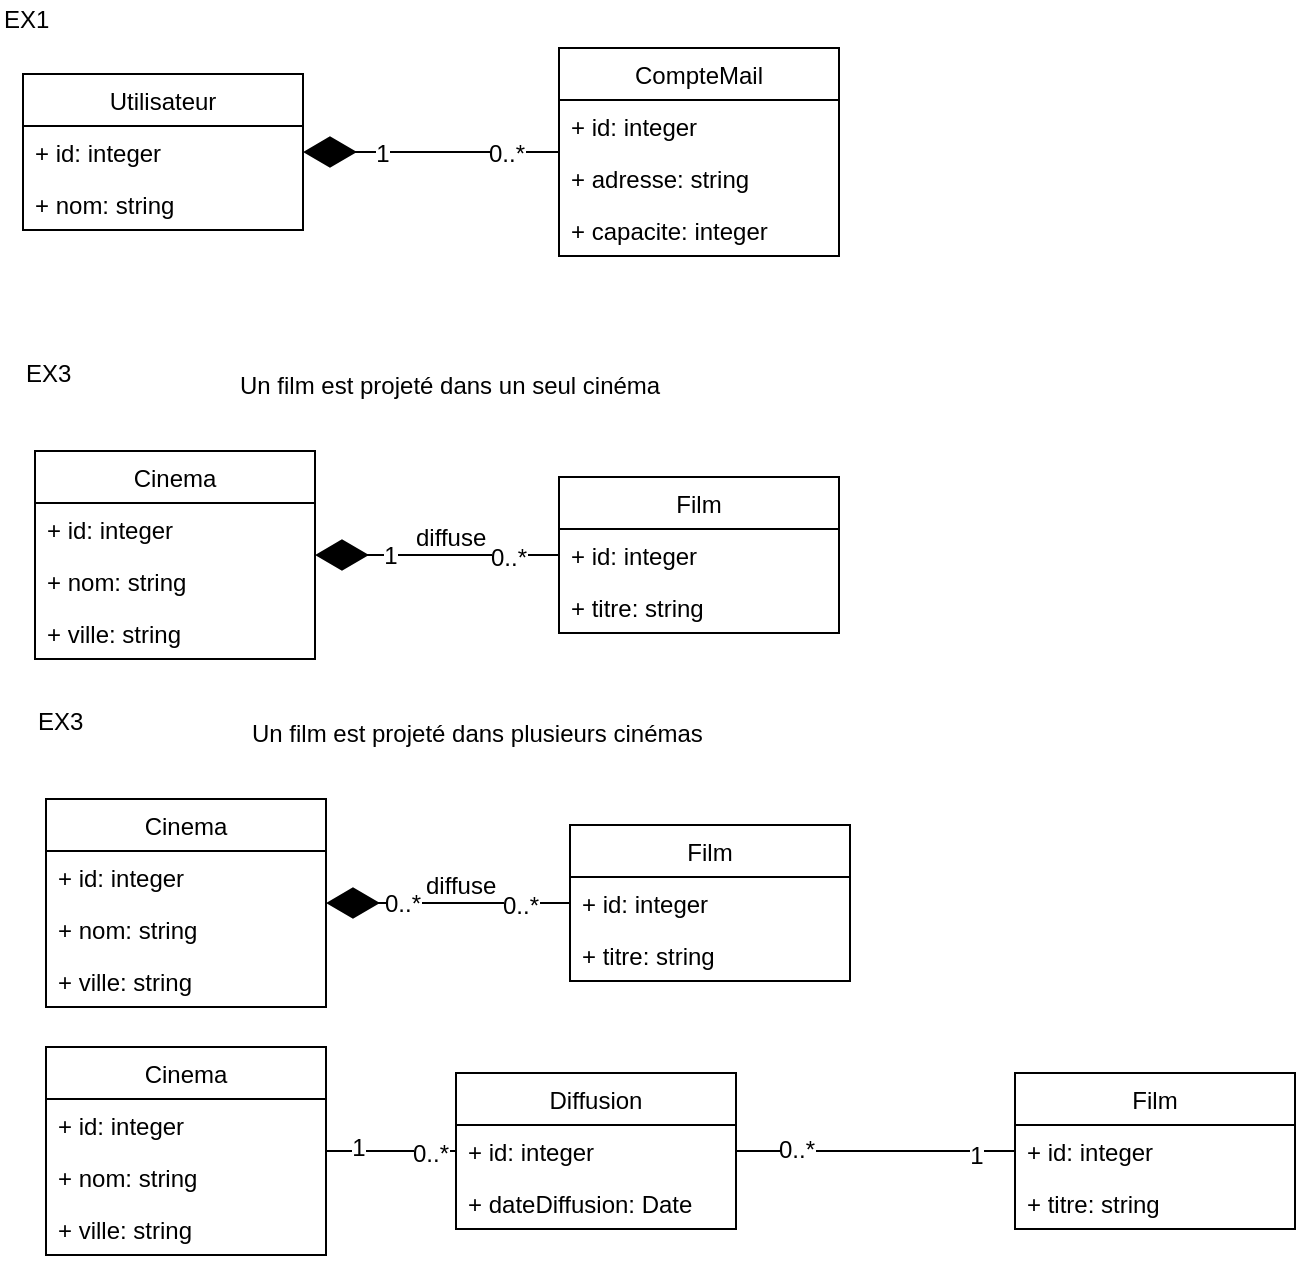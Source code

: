<mxfile version="12.2.4" pages="1"><diagram id="WSln8rpcU_Y2hsrroVVx" name="Page-1"><mxGraphModel dx="744" dy="592" grid="0" gridSize="10" guides="1" tooltips="1" connect="1" arrows="1" fold="1" page="0" pageScale="1" pageWidth="827" pageHeight="1169" math="0" shadow="0"><root><mxCell id="0"/><mxCell id="1" parent="0"/><mxCell id="455" value="Utilisateur" style="swimlane;fontStyle=0;childLayout=stackLayout;horizontal=1;startSize=26;fillColor=none;horizontalStack=0;resizeParent=1;resizeParentMax=0;resizeLast=0;collapsible=1;marginBottom=0;" parent="1" vertex="1"><mxGeometry x="-218.5" y="91" width="140" height="78" as="geometry"/></mxCell><mxCell id="456" value="+ id: integer" style="text;strokeColor=none;fillColor=none;align=left;verticalAlign=top;spacingLeft=4;spacingRight=4;overflow=hidden;rotatable=0;points=[[0,0.5],[1,0.5]];portConstraint=eastwest;" parent="455" vertex="1"><mxGeometry y="26" width="140" height="26" as="geometry"/></mxCell><mxCell id="457" value="+ nom: string" style="text;strokeColor=none;fillColor=none;align=left;verticalAlign=top;spacingLeft=4;spacingRight=4;overflow=hidden;rotatable=0;points=[[0,0.5],[1,0.5]];portConstraint=eastwest;" parent="455" vertex="1"><mxGeometry y="52" width="140" height="26" as="geometry"/></mxCell><mxCell id="459" value="CompteMail" style="swimlane;fontStyle=0;childLayout=stackLayout;horizontal=1;startSize=26;fillColor=none;horizontalStack=0;resizeParent=1;resizeParentMax=0;resizeLast=0;collapsible=1;marginBottom=0;" parent="1" vertex="1"><mxGeometry x="49.5" y="78" width="140" height="104" as="geometry"/></mxCell><mxCell id="463" value="+ id: integer" style="text;strokeColor=none;fillColor=none;align=left;verticalAlign=top;spacingLeft=4;spacingRight=4;overflow=hidden;rotatable=0;points=[[0,0.5],[1,0.5]];portConstraint=eastwest;" parent="459" vertex="1"><mxGeometry y="26" width="140" height="26" as="geometry"/></mxCell><mxCell id="460" value="+ adresse: string" style="text;strokeColor=none;fillColor=none;align=left;verticalAlign=top;spacingLeft=4;spacingRight=4;overflow=hidden;rotatable=0;points=[[0,0.5],[1,0.5]];portConstraint=eastwest;" parent="459" vertex="1"><mxGeometry y="52" width="140" height="26" as="geometry"/></mxCell><mxCell id="461" value="+ capacite: integer" style="text;strokeColor=none;fillColor=none;align=left;verticalAlign=top;spacingLeft=4;spacingRight=4;overflow=hidden;rotatable=0;points=[[0,0.5],[1,0.5]];portConstraint=eastwest;" parent="459" vertex="1"><mxGeometry y="78" width="140" height="26" as="geometry"/></mxCell><mxCell id="464" value="" style="endArrow=diamondThin;endFill=1;endSize=24;html=1;" parent="1" source="459" target="455" edge="1"><mxGeometry width="160" relative="1" as="geometry"><mxPoint x="-219" y="319" as="sourcePoint"/><mxPoint x="-59" y="319" as="targetPoint"/></mxGeometry></mxCell><mxCell id="465" value="0..*" style="text;html=1;resizable=0;points=[];align=center;verticalAlign=middle;labelBackgroundColor=#ffffff;" parent="464" vertex="1" connectable="0"><mxGeometry x="-0.578" y="1" relative="1" as="geometry"><mxPoint as="offset"/></mxGeometry></mxCell><mxCell id="466" value="1" style="text;html=1;resizable=0;points=[];align=center;verticalAlign=middle;labelBackgroundColor=#ffffff;" parent="464" vertex="1" connectable="0"><mxGeometry x="0.565" y="-1" relative="1" as="geometry"><mxPoint x="11" y="1.5" as="offset"/></mxGeometry></mxCell><mxCell id="467" value="EX1" style="text;html=1;resizable=0;points=[];autosize=1;align=left;verticalAlign=top;spacingTop=-4;" parent="1" vertex="1"><mxGeometry x="-230" y="54" width="33" height="13" as="geometry"/></mxCell><mxCell id="468" value="EX3" style="text;html=1;resizable=0;points=[];autosize=1;align=left;verticalAlign=top;spacingTop=-4;" parent="1" vertex="1"><mxGeometry x="-219" y="231" width="33" height="13" as="geometry"/></mxCell><mxCell id="469" value="Cinema" style="swimlane;fontStyle=0;childLayout=stackLayout;horizontal=1;startSize=26;fillColor=none;horizontalStack=0;resizeParent=1;resizeParentMax=0;resizeLast=0;collapsible=1;marginBottom=0;" parent="1" vertex="1"><mxGeometry x="-212.5" y="279.5" width="140" height="104" as="geometry"/></mxCell><mxCell id="470" value="+ id: integer" style="text;strokeColor=none;fillColor=none;align=left;verticalAlign=top;spacingLeft=4;spacingRight=4;overflow=hidden;rotatable=0;points=[[0,0.5],[1,0.5]];portConstraint=eastwest;" parent="469" vertex="1"><mxGeometry y="26" width="140" height="26" as="geometry"/></mxCell><mxCell id="480" value="+ nom: string" style="text;strokeColor=none;fillColor=none;align=left;verticalAlign=top;spacingLeft=4;spacingRight=4;overflow=hidden;rotatable=0;points=[[0,0.5],[1,0.5]];portConstraint=eastwest;" parent="469" vertex="1"><mxGeometry y="52" width="140" height="26" as="geometry"/></mxCell><mxCell id="471" value="+ ville: string" style="text;strokeColor=none;fillColor=none;align=left;verticalAlign=top;spacingLeft=4;spacingRight=4;overflow=hidden;rotatable=0;points=[[0,0.5],[1,0.5]];portConstraint=eastwest;" parent="469" vertex="1"><mxGeometry y="78" width="140" height="26" as="geometry"/></mxCell><mxCell id="472" value="Film" style="swimlane;fontStyle=0;childLayout=stackLayout;horizontal=1;startSize=26;fillColor=none;horizontalStack=0;resizeParent=1;resizeParentMax=0;resizeLast=0;collapsible=1;marginBottom=0;" parent="1" vertex="1"><mxGeometry x="49.5" y="292.5" width="140" height="78" as="geometry"/></mxCell><mxCell id="473" value="+ id: integer" style="text;strokeColor=none;fillColor=none;align=left;verticalAlign=top;spacingLeft=4;spacingRight=4;overflow=hidden;rotatable=0;points=[[0,0.5],[1,0.5]];portConstraint=eastwest;" parent="472" vertex="1"><mxGeometry y="26" width="140" height="26" as="geometry"/></mxCell><mxCell id="474" value="+ titre: string" style="text;strokeColor=none;fillColor=none;align=left;verticalAlign=top;spacingLeft=4;spacingRight=4;overflow=hidden;rotatable=0;points=[[0,0.5],[1,0.5]];portConstraint=eastwest;" parent="472" vertex="1"><mxGeometry y="52" width="140" height="26" as="geometry"/></mxCell><mxCell id="476" value="" style="endArrow=diamondThin;endFill=1;endSize=24;html=1;" parent="1" source="472" target="469" edge="1"><mxGeometry width="160" relative="1" as="geometry"><mxPoint x="-213" y="507.5" as="sourcePoint"/><mxPoint x="-53" y="507.5" as="targetPoint"/></mxGeometry></mxCell><mxCell id="477" value="0..*" style="text;html=1;resizable=0;points=[];align=center;verticalAlign=middle;labelBackgroundColor=#ffffff;" parent="476" vertex="1" connectable="0"><mxGeometry x="-0.578" y="1" relative="1" as="geometry"><mxPoint as="offset"/></mxGeometry></mxCell><mxCell id="478" value="1" style="text;html=1;resizable=0;points=[];align=center;verticalAlign=middle;labelBackgroundColor=#ffffff;" parent="476" vertex="1" connectable="0"><mxGeometry x="0.565" y="-1" relative="1" as="geometry"><mxPoint x="11" y="1.5" as="offset"/></mxGeometry></mxCell><mxCell id="481" value="Un film est projeté dans un seul cinéma" style="text;html=1;resizable=0;points=[];autosize=1;align=left;verticalAlign=top;spacingTop=-4;" parent="1" vertex="1"><mxGeometry x="-112" y="237" width="220" height="13" as="geometry"/></mxCell><mxCell id="482" value="diffuse" style="text;html=1;resizable=0;points=[];autosize=1;align=left;verticalAlign=top;spacingTop=-4;" parent="1" vertex="1"><mxGeometry x="-24.5" y="313" width="45" height="13" as="geometry"/></mxCell><mxCell id="483" value="EX3" style="text;html=1;resizable=0;points=[];autosize=1;align=left;verticalAlign=top;spacingTop=-4;" parent="1" vertex="1"><mxGeometry x="-213.5" y="405" width="33" height="13" as="geometry"/></mxCell><mxCell id="484" value="Cinema" style="swimlane;fontStyle=0;childLayout=stackLayout;horizontal=1;startSize=26;fillColor=none;horizontalStack=0;resizeParent=1;resizeParentMax=0;resizeLast=0;collapsible=1;marginBottom=0;" parent="1" vertex="1"><mxGeometry x="-207" y="453.5" width="140" height="104" as="geometry"/></mxCell><mxCell id="485" value="+ id: integer" style="text;strokeColor=none;fillColor=none;align=left;verticalAlign=top;spacingLeft=4;spacingRight=4;overflow=hidden;rotatable=0;points=[[0,0.5],[1,0.5]];portConstraint=eastwest;" parent="484" vertex="1"><mxGeometry y="26" width="140" height="26" as="geometry"/></mxCell><mxCell id="486" value="+ nom: string" style="text;strokeColor=none;fillColor=none;align=left;verticalAlign=top;spacingLeft=4;spacingRight=4;overflow=hidden;rotatable=0;points=[[0,0.5],[1,0.5]];portConstraint=eastwest;" parent="484" vertex="1"><mxGeometry y="52" width="140" height="26" as="geometry"/></mxCell><mxCell id="487" value="+ ville: string" style="text;strokeColor=none;fillColor=none;align=left;verticalAlign=top;spacingLeft=4;spacingRight=4;overflow=hidden;rotatable=0;points=[[0,0.5],[1,0.5]];portConstraint=eastwest;" parent="484" vertex="1"><mxGeometry y="78" width="140" height="26" as="geometry"/></mxCell><mxCell id="488" value="Film" style="swimlane;fontStyle=0;childLayout=stackLayout;horizontal=1;startSize=26;fillColor=none;horizontalStack=0;resizeParent=1;resizeParentMax=0;resizeLast=0;collapsible=1;marginBottom=0;" parent="1" vertex="1"><mxGeometry x="55" y="466.5" width="140" height="78" as="geometry"/></mxCell><mxCell id="489" value="+ id: integer" style="text;strokeColor=none;fillColor=none;align=left;verticalAlign=top;spacingLeft=4;spacingRight=4;overflow=hidden;rotatable=0;points=[[0,0.5],[1,0.5]];portConstraint=eastwest;" parent="488" vertex="1"><mxGeometry y="26" width="140" height="26" as="geometry"/></mxCell><mxCell id="490" value="+ titre: string" style="text;strokeColor=none;fillColor=none;align=left;verticalAlign=top;spacingLeft=4;spacingRight=4;overflow=hidden;rotatable=0;points=[[0,0.5],[1,0.5]];portConstraint=eastwest;" parent="488" vertex="1"><mxGeometry y="52" width="140" height="26" as="geometry"/></mxCell><mxCell id="491" value="" style="endArrow=diamondThin;endFill=1;endSize=24;html=1;" parent="1" source="488" target="484" edge="1"><mxGeometry width="160" relative="1" as="geometry"><mxPoint x="-207.5" y="681.5" as="sourcePoint"/><mxPoint x="-47.5" y="681.5" as="targetPoint"/></mxGeometry></mxCell><mxCell id="492" value="0..*" style="text;html=1;resizable=0;points=[];align=center;verticalAlign=middle;labelBackgroundColor=#ffffff;" parent="491" vertex="1" connectable="0"><mxGeometry x="-0.578" y="1" relative="1" as="geometry"><mxPoint as="offset"/></mxGeometry></mxCell><mxCell id="493" value="0..*" style="text;html=1;resizable=0;points=[];align=center;verticalAlign=middle;labelBackgroundColor=#ffffff;" parent="491" vertex="1" connectable="0"><mxGeometry x="0.565" y="-1" relative="1" as="geometry"><mxPoint x="11" y="1.5" as="offset"/></mxGeometry></mxCell><mxCell id="494" value="Un film est projeté dans plusieurs cinémas" style="text;html=1;resizable=0;points=[];autosize=1;align=left;verticalAlign=top;spacingTop=-4;" parent="1" vertex="1"><mxGeometry x="-106.5" y="411" width="236" height="13" as="geometry"/></mxCell><mxCell id="495" value="diffuse" style="text;html=1;resizable=0;points=[];autosize=1;align=left;verticalAlign=top;spacingTop=-4;" parent="1" vertex="1"><mxGeometry x="-19" y="487" width="45" height="13" as="geometry"/></mxCell><mxCell id="497" value="" style="endArrow=none;endFill=0;endSize=24;html=1;" parent="1" source="504" target="500" edge="1"><mxGeometry width="160" relative="1" as="geometry"><mxPoint x="-207.5" y="805.5" as="sourcePoint"/><mxPoint x="-40" y="630" as="targetPoint"/></mxGeometry></mxCell><mxCell id="498" value="0..*" style="text;html=1;resizable=0;points=[];align=center;verticalAlign=middle;labelBackgroundColor=#ffffff;" parent="497" vertex="1" connectable="0"><mxGeometry x="-0.578" y="1" relative="1" as="geometry"><mxPoint as="offset"/></mxGeometry></mxCell><mxCell id="499" value="1" style="text;html=1;resizable=0;points=[];align=center;verticalAlign=middle;labelBackgroundColor=#ffffff;" parent="497" vertex="1" connectable="0"><mxGeometry x="0.565" y="-1" relative="1" as="geometry"><mxPoint x="2" y="-0.5" as="offset"/></mxGeometry></mxCell><mxCell id="500" value="Cinema" style="swimlane;fontStyle=0;childLayout=stackLayout;horizontal=1;startSize=26;fillColor=none;horizontalStack=0;resizeParent=1;resizeParentMax=0;resizeLast=0;collapsible=1;marginBottom=0;" parent="1" vertex="1"><mxGeometry x="-207" y="577.5" width="140" height="104" as="geometry"/></mxCell><mxCell id="501" value="+ id: integer" style="text;strokeColor=none;fillColor=none;align=left;verticalAlign=top;spacingLeft=4;spacingRight=4;overflow=hidden;rotatable=0;points=[[0,0.5],[1,0.5]];portConstraint=eastwest;" parent="500" vertex="1"><mxGeometry y="26" width="140" height="26" as="geometry"/></mxCell><mxCell id="502" value="+ nom: string" style="text;strokeColor=none;fillColor=none;align=left;verticalAlign=top;spacingLeft=4;spacingRight=4;overflow=hidden;rotatable=0;points=[[0,0.5],[1,0.5]];portConstraint=eastwest;" parent="500" vertex="1"><mxGeometry y="52" width="140" height="26" as="geometry"/></mxCell><mxCell id="503" value="+ ville: string" style="text;strokeColor=none;fillColor=none;align=left;verticalAlign=top;spacingLeft=4;spacingRight=4;overflow=hidden;rotatable=0;points=[[0,0.5],[1,0.5]];portConstraint=eastwest;" parent="500" vertex="1"><mxGeometry y="78" width="140" height="26" as="geometry"/></mxCell><mxCell id="504" value="Diffusion" style="swimlane;fontStyle=0;childLayout=stackLayout;horizontal=1;startSize=26;fillColor=none;horizontalStack=0;resizeParent=1;resizeParentMax=0;resizeLast=0;collapsible=1;marginBottom=0;" parent="1" vertex="1"><mxGeometry x="-2" y="590.5" width="140" height="78" as="geometry"/></mxCell><mxCell id="505" value="+ id: integer" style="text;strokeColor=none;fillColor=none;align=left;verticalAlign=top;spacingLeft=4;spacingRight=4;overflow=hidden;rotatable=0;points=[[0,0.5],[1,0.5]];portConstraint=eastwest;" parent="504" vertex="1"><mxGeometry y="26" width="140" height="26" as="geometry"/></mxCell><mxCell id="506" value="+ dateDiffusion: Date" style="text;strokeColor=none;fillColor=none;align=left;verticalAlign=top;spacingLeft=4;spacingRight=4;overflow=hidden;rotatable=0;points=[[0,0.5],[1,0.5]];portConstraint=eastwest;" parent="504" vertex="1"><mxGeometry y="52" width="140" height="26" as="geometry"/></mxCell><mxCell id="510" value="" style="endArrow=none;endFill=0;endSize=24;html=1;" parent="1" source="504" target="516" edge="1"><mxGeometry width="160" relative="1" as="geometry"><mxPoint x="299" y="707" as="sourcePoint"/><mxPoint x="215.5" y="635.5" as="targetPoint"/></mxGeometry></mxCell><mxCell id="511" value="0..*" style="text;html=1;resizable=0;points=[];align=center;verticalAlign=middle;labelBackgroundColor=#ffffff;" parent="510" vertex="1" connectable="0"><mxGeometry x="-0.578" y="1" relative="1" as="geometry"><mxPoint as="offset"/></mxGeometry></mxCell><mxCell id="512" value="1" style="text;html=1;resizable=0;points=[];align=center;verticalAlign=middle;labelBackgroundColor=#ffffff;" parent="510" vertex="1" connectable="0"><mxGeometry x="0.565" y="-1" relative="1" as="geometry"><mxPoint x="11" y="1.5" as="offset"/></mxGeometry></mxCell><mxCell id="516" value="Film" style="swimlane;fontStyle=0;childLayout=stackLayout;horizontal=1;startSize=26;fillColor=none;horizontalStack=0;resizeParent=1;resizeParentMax=0;resizeLast=0;collapsible=1;marginBottom=0;" parent="1" vertex="1"><mxGeometry x="277.5" y="590.5" width="140" height="78" as="geometry"/></mxCell><mxCell id="517" value="+ id: integer" style="text;strokeColor=none;fillColor=none;align=left;verticalAlign=top;spacingLeft=4;spacingRight=4;overflow=hidden;rotatable=0;points=[[0,0.5],[1,0.5]];portConstraint=eastwest;" parent="516" vertex="1"><mxGeometry y="26" width="140" height="26" as="geometry"/></mxCell><mxCell id="518" value="+ titre: string" style="text;strokeColor=none;fillColor=none;align=left;verticalAlign=top;spacingLeft=4;spacingRight=4;overflow=hidden;rotatable=0;points=[[0,0.5],[1,0.5]];portConstraint=eastwest;" parent="516" vertex="1"><mxGeometry y="52" width="140" height="26" as="geometry"/></mxCell></root></mxGraphModel></diagram></mxfile>